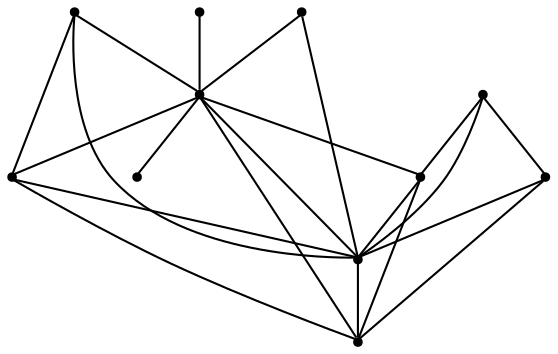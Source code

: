 graph {
  node [shape=point,comment="{\"directed\":false,\"doi\":\"10.1007/978-3-642-36763-2_34\",\"figure\":\"1 (1)\"}"]

  v0 [pos="1084.1285378152802,608.1562096890875"]
  v1 [pos="1071.0972605858467,943.3693459768823"]
  v2 [pos="1014.005013701681,812.7022126266286"]
  v3 [pos="859.497819457389,909.0846119361324"]
  v4 [pos="710.9625476849081,942.6360411698886"]
  v5 [pos="911.15796303301,765.7986840039285"]
  v6 [pos="896.499466166578,831.5053891292321"]
  v7 [pos="824.2400790898286,830.3216220214456"]
  v8 [pos="808.9957309822679,764.6111015745656"]
  v9 [pos="787.9472054938209,665.540681037067"]
  v10 [pos="672.4598162307204,611.1191884253585"]

  v4 -- v9 [id="-4",pos="710.9625476849081,942.6360411698886 713.0766511862354,930.7599943158339 713.0766511862354,930.7599943158339 713.0766511862354,930.7599943158339 713.9397765052136,920.5666632487258 715.6660271431699,900.1841979682438 720.1609466135495,868.2289721046882 724.6558024597717,836.2778795061738 731.9152551923451,792.7499566482378 743.4944064658814,756.8232353783698 755.0735577394177,720.8965141085017 770.9725348022317,692.5668611616605 778.919955548524,678.4062315419741 786.8715118650457,664.2414050685535 778.919955548524,678.4062315419741 778.919955548524,678.4062315419741 787.9472054938209,665.540681037067 787.9472054938209,665.540681037067 787.9472054938209,665.540681037067"]
  v4 -- v3 [id="-5",pos="710.9625476849081,942.6360411698886 728.4543555276585,938.0195338567308 728.4543555276585,938.0195338567308 728.4543555276585,938.0195338567308 743.6653009525963,934.0480384504183 774.0830562322423,926.1009143727522 797.9294540413487,920.5708601024598 821.7799237965271,915.0449390972087 839.0632352755528,911.9360878993316 847.7028232299508,910.3816623003929 859.497819457389,909.0846119361324 859.497819457389,909.0846119361324 859.497819457389,909.0846119361324"]
  v9 -- v2 [id="-6",pos="787.9472054938209,665.540681037067 808.4745855091918,675.8182353279752 808.4745855091918,675.8182353279752 808.4745855091918,675.8182353279752 828.0011575290204,684.2820811244786 867.058437138907,701.2057030411371 904.564687040254,725.2179380920676 942.066737747214,749.226039877957 978.0134959270902,780.3186215330771 995.9889109900643,795.8628775224632 1014.005013701681,812.7022126266286 1014.005013701681,812.7022126266286 1014.005013701681,812.7022126266286"]
  v8 -- v5 [id="-7",pos="808.9957309822679,764.6111015745656 911.15796303301,765.7986840039285 911.15796303301,765.7986840039285 911.15796303301,765.7986840039285"]
  v8 -- v3 [id="-8",pos="808.9957309822679,764.6111015745656 806.0520320929002,775.9971339608184 806.0520320929002,775.9971339608184 806.0520320929002,775.9971339608184 803.4626561359656,787.2239720542938 798.2755694574802,809.6776482412445 800.0059556656661,829.7142546208213 801.7322063036224,849.7508610003982 810.3717942580205,867.3703975726012 821.2629775178378,879.9807984470831 832.1499615832684,892.5911993215651 845.284469008046,900.188267644592 851.8516909083562,903.9889002329725 859.497819457389,909.0846119361324 859.497819457389,909.0846119361324 859.497819457389,909.0846119361324"]
  v3 -- v9 [id="-9",pos="859.497819457389,909.0846119361324 851.6807327974839,907.6186700034209 851.6807327974839,907.6186700034209 851.6807327974839,907.6186700034209 844.9384172160718,906.4060336290393 831.4578579993199,903.9889002329725 819.3616331987797,898.6339056343463 807.2612728280099,893.2788474470273 796.5493824436812,884.989997733497 786.6964181839439,863.7406913908455 776.8476531185935,842.4997151669694 767.8578141778343,808.2941490489309 767.8578141778343,773.0592091695661 767.8578141778343,737.8242692902014 776.8476531185935,701.5516255307352 781.3383733945861,683.4153672396951 785.8332928649658,665.279045359962 781.3383733945861,683.4153672396951 781.3383733945861,683.4153672396951 787.9472054938209,665.540681037067 787.9472054938209,665.540681037067 787.9472054938209,665.540681037067"]
  v6 -- v3 [id="-10",pos="896.499466166578,831.5053891292321 859.497819457389,909.0846119361324 859.497819457389,909.0846119361324 859.497819457389,909.0846119361324"]
  v0 -- v9 [id="-11",pos="1084.1285378152802,608.1562096890875 1052.8465756059804,614.149857325265 1052.8465756059804,614.149857325265 1052.8465756059804,614.149857325265 1023.2960812155422,618.9881937937469 964.1868212942067,628.6606062882836 915.2765774245826,637.8162334752902 866.3704691251882,646.9719242509899 827.6550421128887,655.602499600384 808.2994282039325,659.9240507613358 788.9438142949763,664.2414050685535 808.2994282039325,659.9240507613358 808.2994282039325,659.9240507613358 787.9472054938209,665.540681037067 787.9472054938209,665.540681037067 787.9472054938209,665.540681037067"]
  v1 -- v3 [id="-12",pos="1071.0972605858467,943.3693459768823 1053.367784703214,937.6736113671327 1053.367784703214,937.6736113671327 1053.367784703214,937.6736113671327 1035.7384214322142,934.3897640862823 1000.4838304604439,927.8262027896227 965.7462493915201,922.4711446023036 931.0087319467539,917.1202832687187 896.7882244048341,912.9695949256989 879.6758710366807,910.8983840192302 862.5677168629144,908.8272367014544 879.6758710366807,910.8983840192302 879.6758710366807,910.8983840192302 859.497819457389,909.0846119361324 859.497819457389,909.0846119361324 859.497819457389,909.0846119361324"]
  v9 -- v10 [id="-14",pos="787.9472054938209,665.540681037067 672.4598162307204,611.1191884253585 672.4598162307204,611.1191884253585 672.4598162307204,611.1191884253585"]
  v2 -- v3 [id="-15",pos="1014.005013701681,812.7022126266286 1003.2441645282507,824.7093157768345 1003.2441645282507,824.7093157768345 1003.2441645282507,824.7093157768345 993.5663575737726,835.9361538703098 974.2107436648164,858.3898300572606 948.9800114394984,873.9340224579537 923.7452072681084,889.4824117123808 892.6394203505861,898.1171839155091 877.0823595095168,902.438735076461 861.5294978628343,906.7560893836786 877.0823595095168,902.438735076461 877.0823595095168,902.438735076461 859.497819457389,909.0846119361324 859.497819457389,909.0846119361324 859.497819457389,909.0846119361324"]
  v7 -- v6 [id="-16",pos="824.2400790898286,830.3216220214456 896.499466166578,831.5053891292321 896.499466166578,831.5053891292321 896.499466166578,831.5053891292321"]
  v3 -- v5 [id="-17",pos="859.497819457389,909.0846119361324 870.1732213874619,903.2971188424692 870.1732213874619,903.2971188424692 870.1732213874619,903.2971188424692 878.8127457177026,896.7376908108507 896.0960571967282,883.6105682175316 907.3291566782904,870.1333262808802 918.5622561598525,856.6644780516971 923.745143643951,842.8455740678746 923.3990918519768,825.7427592145089 923.0529764358452,808.6441412148772 917.1779217436408,788.2658091994363 914.2424939947321,778.0724781323282 911.3028670514365,767.8832803302613 914.2424939947321,778.0724781323282 914.2424939947321,778.0724781323282 911.15796303301,765.7986840039285 911.15796303301,765.7986840039285 911.15796303301,765.7986840039285"]
  v1 -- v2 [id="-18",pos="1071.0972605858467,943.3693459768823 1066.1519775174731,930.0765430441058 1066.1519775174731,930.0765430441058 1066.1519775174731,930.0765430441058 1062.3534244495863,920.2290708779029 1054.7479199250388,900.5383869879241 1045.7622801786665,879.809999217844 1036.7766404322942,859.0816114477639 1026.4024670753233,837.3197166513164 1021.2195795912248,826.434604193705 1014.005013701681,812.7022126266286 1014.005013701681,812.7022126266286 1014.005013701681,812.7022126266286"]
  v6 -- v5 [id="-19",pos="896.499466166578,831.5053891292321 911.15796303301,765.7986840039285 911.15796303301,765.7986840039285 911.15796303301,765.7986840039285"]
  v9 -- v8 [id="-24",pos="787.9472054938209,665.540681037067 808.9957309822679,764.6111015745656 808.9957309822679,764.6111015745656 808.9957309822679,764.6111015745656"]
  v9 -- v5 [id="-25",pos="787.9472054938209,665.540681037067 911.15796303301,765.7986840039285 911.15796303301,765.7986840039285 911.15796303301,765.7986840039285"]
  v7 -- v8 [id="-26",pos="824.2400790898286,830.3216220214456 808.9957309822679,764.6111015745656 808.9957309822679,764.6111015745656 808.9957309822679,764.6111015745656"]
  v7 -- v3 [id="-28",pos="824.2400790898286,830.3216220214456 859.497819457389,909.0846119361324 859.497819457389,909.0846119361324 859.497819457389,909.0846119361324"]
  v1 -- v9 [id="-30",pos="1071.0972605858467,943.3693459768823 1067.3653538228125,911.2484397738694 1067.3653538228125,911.2484397738694 1067.3653538228125,911.2484397738694 1062.699539865718,881.5394208997558 1053.363585508827,822.1213195628355 1030.3803766428564,779.80189981424 1007.3929685824987,737.4824800656444 970.7540431945168,712.2658751704146 928.2400631143306,696.0299013792182 885.7260830341444,679.7938639993289 837.3328490673669,672.538521312166 813.1403994662863,668.9087515417175 788.9438142949763,665.2831786250032 813.1403994662863,668.9087515417175 813.1403994662863,668.9087515417175 787.9472054938209,665.540681037067 787.9472054938209,665.540681037067 787.9472054938209,665.540681037067"]
  v5 -- v2 [id="-33",pos="911.15796303301,765.7986840039285 1014.005013701681,812.7022126266286 1014.005013701681,812.7022126266286 1014.005013701681,812.7022126266286"]
}